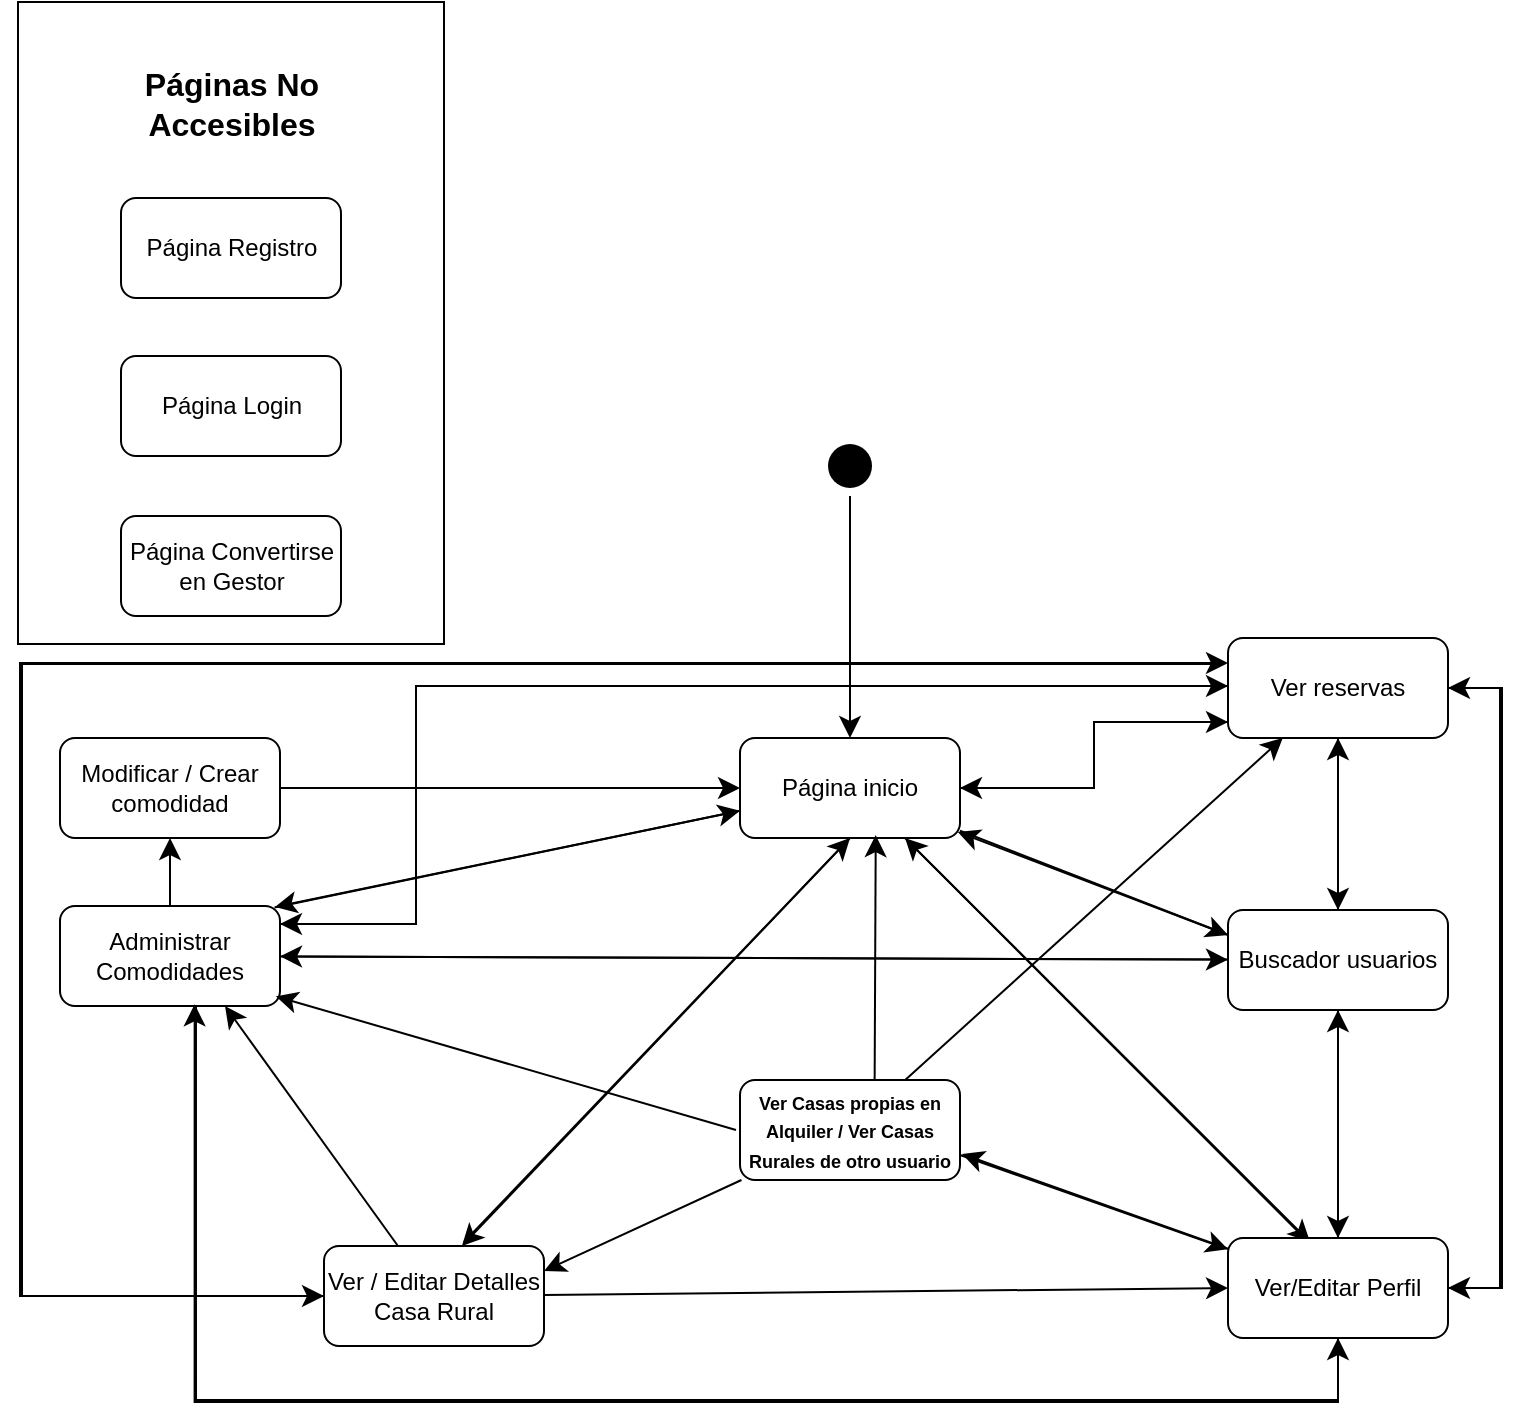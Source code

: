 <mxfile version="24.3.1" type="device">
  <diagram name="Página-1" id="odwVUHJU00kEWPwRS_iz">
    <mxGraphModel dx="2074" dy="2051" grid="0" gridSize="10" guides="1" tooltips="1" connect="1" arrows="1" fold="1" page="0" pageScale="1" pageWidth="827" pageHeight="1169" math="0" shadow="0">
      <root>
        <mxCell id="0" />
        <mxCell id="1" parent="0" />
        <mxCell id="msyZA52gmdJhK6XsZQX_-8" style="edgeStyle=none;curved=1;rounded=0;orthogonalLoop=1;jettySize=auto;html=1;entryX=0.5;entryY=0;entryDx=0;entryDy=0;fontSize=12;startSize=8;endSize=8;" parent="1" source="msyZA52gmdJhK6XsZQX_-1" target="msyZA52gmdJhK6XsZQX_-3" edge="1">
          <mxGeometry relative="1" as="geometry" />
        </mxCell>
        <mxCell id="msyZA52gmdJhK6XsZQX_-1" value="" style="ellipse;html=1;shape=startState;fillColor=#000000;strokeColor=none;" parent="1" vertex="1">
          <mxGeometry x="414" y="-334" width="30" height="30" as="geometry" />
        </mxCell>
        <mxCell id="msyZA52gmdJhK6XsZQX_-27" style="edgeStyle=none;curved=1;rounded=0;orthogonalLoop=1;jettySize=auto;html=1;entryX=0.627;entryY=0;entryDx=0;entryDy=0;fontSize=12;startSize=8;endSize=8;entryPerimeter=0;exitX=0.5;exitY=1;exitDx=0;exitDy=0;" parent="1" source="msyZA52gmdJhK6XsZQX_-3" target="msyZA52gmdJhK6XsZQX_-23" edge="1">
          <mxGeometry relative="1" as="geometry" />
        </mxCell>
        <mxCell id="msyZA52gmdJhK6XsZQX_-30" style="edgeStyle=none;curved=1;rounded=0;orthogonalLoop=1;jettySize=auto;html=1;entryX=0.373;entryY=0.04;entryDx=0;entryDy=0;fontSize=12;startSize=8;endSize=8;exitX=0.75;exitY=1;exitDx=0;exitDy=0;entryPerimeter=0;" parent="1" source="msyZA52gmdJhK6XsZQX_-3" target="msyZA52gmdJhK6XsZQX_-28" edge="1">
          <mxGeometry relative="1" as="geometry" />
        </mxCell>
        <mxCell id="msyZA52gmdJhK6XsZQX_-38" style="edgeStyle=none;curved=1;rounded=0;orthogonalLoop=1;jettySize=auto;html=1;entryX=0;entryY=0.25;entryDx=0;entryDy=0;fontSize=12;startSize=8;endSize=8;" parent="1" source="msyZA52gmdJhK6XsZQX_-3" target="msyZA52gmdJhK6XsZQX_-35" edge="1">
          <mxGeometry relative="1" as="geometry" />
        </mxCell>
        <mxCell id="msyZA52gmdJhK6XsZQX_-70" style="edgeStyle=orthogonalEdgeStyle;rounded=0;orthogonalLoop=1;jettySize=auto;html=1;fontSize=12;startSize=8;endSize=8;exitX=1;exitY=0.5;exitDx=0;exitDy=0;entryX=0.085;entryY=1.037;entryDx=0;entryDy=0;entryPerimeter=0;" parent="1" source="msyZA52gmdJhK6XsZQX_-3" edge="1">
          <mxGeometry relative="1" as="geometry">
            <mxPoint x="474.65" y="-167.85" as="sourcePoint" />
            <mxPoint x="618.0" y="-191.0" as="targetPoint" />
            <Array as="points">
              <mxPoint x="551" y="-158" />
              <mxPoint x="551" y="-191" />
            </Array>
          </mxGeometry>
        </mxCell>
        <mxCell id="2j-AMi9KaPL6b5V7sGCD-3" style="edgeStyle=none;curved=1;rounded=0;orthogonalLoop=1;jettySize=auto;html=1;entryX=0.977;entryY=0.009;entryDx=0;entryDy=0;fontSize=12;startSize=8;endSize=8;entryPerimeter=0;" edge="1" parent="1" source="msyZA52gmdJhK6XsZQX_-3" target="msyZA52gmdJhK6XsZQX_-42">
          <mxGeometry relative="1" as="geometry" />
        </mxCell>
        <mxCell id="msyZA52gmdJhK6XsZQX_-3" value="Página inicio" style="html=1;whiteSpace=wrap;rounded=1;" parent="1" vertex="1">
          <mxGeometry x="374" y="-183" width="110" height="50" as="geometry" />
        </mxCell>
        <mxCell id="msyZA52gmdJhK6XsZQX_-24" style="edgeStyle=none;curved=1;rounded=0;orthogonalLoop=1;jettySize=auto;html=1;entryX=0.5;entryY=1;entryDx=0;entryDy=0;fontSize=12;startSize=8;endSize=8;" parent="1" target="msyZA52gmdJhK6XsZQX_-3" edge="1">
          <mxGeometry relative="1" as="geometry">
            <mxPoint x="236" y="69" as="sourcePoint" />
          </mxGeometry>
        </mxCell>
        <mxCell id="msyZA52gmdJhK6XsZQX_-29" style="edgeStyle=none;curved=1;rounded=0;orthogonalLoop=1;jettySize=auto;html=1;entryX=0;entryY=0.5;entryDx=0;entryDy=0;fontSize=12;startSize=8;endSize=8;" parent="1" source="msyZA52gmdJhK6XsZQX_-23" target="msyZA52gmdJhK6XsZQX_-28" edge="1">
          <mxGeometry relative="1" as="geometry" />
        </mxCell>
        <mxCell id="msyZA52gmdJhK6XsZQX_-78" style="edgeStyle=elbowEdgeStyle;rounded=0;orthogonalLoop=1;jettySize=auto;html=1;fontSize=12;startSize=8;endSize=8;exitX=0;exitY=0.5;exitDx=0;exitDy=0;entryX=0;entryY=0.25;entryDx=0;entryDy=0;" parent="1" source="msyZA52gmdJhK6XsZQX_-23" target="msyZA52gmdJhK6XsZQX_-68" edge="1">
          <mxGeometry relative="1" as="geometry">
            <Array as="points">
              <mxPoint x="14" y="27" />
            </Array>
            <mxPoint x="617" y="-230" as="targetPoint" />
          </mxGeometry>
        </mxCell>
        <mxCell id="2j-AMi9KaPL6b5V7sGCD-5" style="edgeStyle=none;curved=1;rounded=0;orthogonalLoop=1;jettySize=auto;html=1;entryX=0.75;entryY=1;entryDx=0;entryDy=0;fontSize=12;startSize=8;endSize=8;" edge="1" parent="1" source="msyZA52gmdJhK6XsZQX_-23" target="msyZA52gmdJhK6XsZQX_-42">
          <mxGeometry relative="1" as="geometry" />
        </mxCell>
        <mxCell id="msyZA52gmdJhK6XsZQX_-23" value="Ver / Editar Detalles Casa Rural" style="html=1;whiteSpace=wrap;rounded=1;" parent="1" vertex="1">
          <mxGeometry x="166" y="71" width="110" height="50" as="geometry" />
        </mxCell>
        <mxCell id="msyZA52gmdJhK6XsZQX_-32" style="edgeStyle=none;curved=1;rounded=0;orthogonalLoop=1;jettySize=auto;html=1;fontSize=12;startSize=8;endSize=8;entryX=0.75;entryY=1;entryDx=0;entryDy=0;exitX=0.362;exitY=0.033;exitDx=0;exitDy=0;exitPerimeter=0;" parent="1" source="msyZA52gmdJhK6XsZQX_-28" target="msyZA52gmdJhK6XsZQX_-3" edge="1">
          <mxGeometry relative="1" as="geometry" />
        </mxCell>
        <mxCell id="msyZA52gmdJhK6XsZQX_-41" style="edgeStyle=none;curved=1;rounded=0;orthogonalLoop=1;jettySize=auto;html=1;fontSize=12;startSize=8;endSize=8;" parent="1" source="msyZA52gmdJhK6XsZQX_-28" target="msyZA52gmdJhK6XsZQX_-35" edge="1">
          <mxGeometry relative="1" as="geometry" />
        </mxCell>
        <mxCell id="msyZA52gmdJhK6XsZQX_-53" style="edgeStyle=none;curved=1;rounded=0;orthogonalLoop=1;jettySize=auto;html=1;fontSize=12;startSize=8;endSize=8;" parent="1" source="msyZA52gmdJhK6XsZQX_-28" edge="1">
          <mxGeometry relative="1" as="geometry">
            <mxPoint x="485" y="25" as="targetPoint" />
          </mxGeometry>
        </mxCell>
        <mxCell id="msyZA52gmdJhK6XsZQX_-76" style="edgeStyle=elbowEdgeStyle;rounded=0;orthogonalLoop=1;jettySize=auto;html=1;entryX=1;entryY=0.5;entryDx=0;entryDy=0;fontSize=12;startSize=8;endSize=8;" parent="1" source="msyZA52gmdJhK6XsZQX_-28" target="msyZA52gmdJhK6XsZQX_-68" edge="1">
          <mxGeometry relative="1" as="geometry">
            <Array as="points">
              <mxPoint x="754" y="-57" />
            </Array>
          </mxGeometry>
        </mxCell>
        <mxCell id="msyZA52gmdJhK6XsZQX_-28" value="Ver/Editar Perfil" style="html=1;whiteSpace=wrap;rounded=1;" parent="1" vertex="1">
          <mxGeometry x="618" y="67" width="110" height="50" as="geometry" />
        </mxCell>
        <mxCell id="msyZA52gmdJhK6XsZQX_-39" style="edgeStyle=none;curved=1;rounded=0;orthogonalLoop=1;jettySize=auto;html=1;fontSize=12;startSize=8;endSize=8;entryX=0.99;entryY=0.94;entryDx=0;entryDy=0;entryPerimeter=0;exitX=0;exitY=0.25;exitDx=0;exitDy=0;" parent="1" edge="1" target="msyZA52gmdJhK6XsZQX_-3" source="msyZA52gmdJhK6XsZQX_-35">
          <mxGeometry relative="1" as="geometry">
            <mxPoint x="751" y="-76.462" as="sourcePoint" />
            <mxPoint x="485" y="-145" as="targetPoint" />
          </mxGeometry>
        </mxCell>
        <mxCell id="msyZA52gmdJhK6XsZQX_-40" style="edgeStyle=none;curved=1;rounded=0;orthogonalLoop=1;jettySize=auto;html=1;fontSize=12;startSize=8;endSize=8;" parent="1" source="msyZA52gmdJhK6XsZQX_-35" target="msyZA52gmdJhK6XsZQX_-28" edge="1">
          <mxGeometry relative="1" as="geometry" />
        </mxCell>
        <mxCell id="msyZA52gmdJhK6XsZQX_-46" style="edgeStyle=none;curved=1;rounded=0;orthogonalLoop=1;jettySize=auto;html=1;fontSize=12;startSize=8;endSize=8;" parent="1" source="msyZA52gmdJhK6XsZQX_-35" target="msyZA52gmdJhK6XsZQX_-42" edge="1">
          <mxGeometry relative="1" as="geometry" />
        </mxCell>
        <mxCell id="msyZA52gmdJhK6XsZQX_-35" value="Buscador usuarios" style="html=1;whiteSpace=wrap;rounded=1;" parent="1" vertex="1">
          <mxGeometry x="618" y="-97" width="110" height="50" as="geometry" />
        </mxCell>
        <mxCell id="msyZA52gmdJhK6XsZQX_-45" style="edgeStyle=none;curved=1;rounded=0;orthogonalLoop=1;jettySize=auto;html=1;fontSize=12;startSize=8;endSize=8;" parent="1" source="msyZA52gmdJhK6XsZQX_-42" target="msyZA52gmdJhK6XsZQX_-35" edge="1">
          <mxGeometry relative="1" as="geometry" />
        </mxCell>
        <mxCell id="msyZA52gmdJhK6XsZQX_-48" style="edgeStyle=orthogonalEdgeStyle;rounded=0;orthogonalLoop=1;jettySize=auto;html=1;fontSize=12;startSize=8;endSize=8;exitX=0.618;exitY=1.003;exitDx=0;exitDy=0;exitPerimeter=0;entryX=0.5;entryY=1;entryDx=0;entryDy=0;" parent="1" source="msyZA52gmdJhK6XsZQX_-42" target="msyZA52gmdJhK6XsZQX_-28" edge="1">
          <mxGeometry relative="1" as="geometry">
            <mxPoint x="182" y="206" as="sourcePoint" />
            <mxPoint x="656" y="332.34" as="targetPoint" />
            <Array as="points">
              <mxPoint x="102" y="148" />
              <mxPoint x="673" y="148" />
            </Array>
          </mxGeometry>
        </mxCell>
        <mxCell id="msyZA52gmdJhK6XsZQX_-66" style="edgeStyle=none;curved=1;rounded=0;orthogonalLoop=1;jettySize=auto;html=1;entryX=0.5;entryY=1;entryDx=0;entryDy=0;fontSize=12;startSize=8;endSize=8;" parent="1" source="msyZA52gmdJhK6XsZQX_-42" target="msyZA52gmdJhK6XsZQX_-64" edge="1">
          <mxGeometry relative="1" as="geometry" />
        </mxCell>
        <mxCell id="msyZA52gmdJhK6XsZQX_-80" style="edgeStyle=elbowEdgeStyle;rounded=0;orthogonalLoop=1;jettySize=auto;html=1;fontSize=12;startSize=8;endSize=8;exitX=1;exitY=0;exitDx=0;exitDy=0;" parent="1" edge="1">
          <mxGeometry relative="1" as="geometry">
            <mxPoint x="144" y="-90" as="sourcePoint" />
            <mxPoint x="618" y="-209" as="targetPoint" />
            <Array as="points">
              <mxPoint x="212" y="-139" />
            </Array>
          </mxGeometry>
        </mxCell>
        <mxCell id="2j-AMi9KaPL6b5V7sGCD-4" style="edgeStyle=none;curved=1;rounded=0;orthogonalLoop=1;jettySize=auto;html=1;fontSize=12;startSize=8;endSize=8;exitX=0.975;exitY=0.014;exitDx=0;exitDy=0;exitPerimeter=0;" edge="1" parent="1" source="msyZA52gmdJhK6XsZQX_-42" target="msyZA52gmdJhK6XsZQX_-3">
          <mxGeometry relative="1" as="geometry" />
        </mxCell>
        <mxCell id="msyZA52gmdJhK6XsZQX_-42" value="Administrar Comodidades" style="html=1;whiteSpace=wrap;rounded=1;" parent="1" vertex="1">
          <mxGeometry x="34" y="-99" width="110" height="50" as="geometry" />
        </mxCell>
        <mxCell id="msyZA52gmdJhK6XsZQX_-50" style="edgeStyle=orthogonalEdgeStyle;rounded=0;orthogonalLoop=1;jettySize=auto;html=1;fontSize=12;startSize=8;endSize=8;entryX=0.612;entryY=0.983;entryDx=0;entryDy=0;exitX=0.5;exitY=1;exitDx=0;exitDy=0;entryPerimeter=0;" parent="1" source="msyZA52gmdJhK6XsZQX_-28" target="msyZA52gmdJhK6XsZQX_-42" edge="1">
          <mxGeometry relative="1" as="geometry">
            <mxPoint x="693" y="143.34" as="sourcePoint" />
            <mxPoint x="219" y="17" as="targetPoint" />
            <Array as="points">
              <mxPoint x="673" y="149" />
              <mxPoint x="101" y="149" />
            </Array>
          </mxGeometry>
        </mxCell>
        <mxCell id="msyZA52gmdJhK6XsZQX_-52" style="edgeStyle=none;curved=1;rounded=0;orthogonalLoop=1;jettySize=auto;html=1;fontSize=12;startSize=8;endSize=8;exitX=1;exitY=0.75;exitDx=0;exitDy=0;" parent="1" source="msyZA52gmdJhK6XsZQX_-51" target="msyZA52gmdJhK6XsZQX_-28" edge="1">
          <mxGeometry relative="1" as="geometry" />
        </mxCell>
        <mxCell id="msyZA52gmdJhK6XsZQX_-54" style="edgeStyle=none;curved=1;rounded=0;orthogonalLoop=1;jettySize=auto;html=1;entryX=1;entryY=0.25;entryDx=0;entryDy=0;fontSize=12;startSize=8;endSize=8;" parent="1" source="msyZA52gmdJhK6XsZQX_-51" target="msyZA52gmdJhK6XsZQX_-23" edge="1">
          <mxGeometry relative="1" as="geometry" />
        </mxCell>
        <mxCell id="msyZA52gmdJhK6XsZQX_-82" style="edgeStyle=none;curved=1;rounded=0;orthogonalLoop=1;jettySize=auto;html=1;fontSize=12;startSize=8;endSize=8;" parent="1" source="msyZA52gmdJhK6XsZQX_-51" target="msyZA52gmdJhK6XsZQX_-68" edge="1">
          <mxGeometry relative="1" as="geometry" />
        </mxCell>
        <mxCell id="-O1WCtpbnKnp9MO-WSxZ-2" style="edgeStyle=none;curved=1;rounded=0;orthogonalLoop=1;jettySize=auto;html=1;fontSize=12;startSize=8;endSize=8;entryX=0.981;entryY=0.903;entryDx=0;entryDy=0;entryPerimeter=0;" parent="1" target="msyZA52gmdJhK6XsZQX_-42" edge="1">
          <mxGeometry relative="1" as="geometry">
            <mxPoint x="372" y="13" as="sourcePoint" />
            <mxPoint x="170" y="-58" as="targetPoint" />
          </mxGeometry>
        </mxCell>
        <mxCell id="msyZA52gmdJhK6XsZQX_-51" value="&lt;font style=&quot;font-size: 9px;&quot;&gt;&lt;b&gt;Ver Casas propias en Alquiler / Ver Casas Rurales de otro usuario&lt;/b&gt;&lt;/font&gt;" style="html=1;whiteSpace=wrap;rounded=1;" parent="1" vertex="1">
          <mxGeometry x="374" y="-12" width="110" height="50" as="geometry" />
        </mxCell>
        <mxCell id="msyZA52gmdJhK6XsZQX_-58" style="edgeStyle=none;curved=1;rounded=0;orthogonalLoop=1;jettySize=auto;html=1;entryX=0.617;entryY=0.971;entryDx=0;entryDy=0;entryPerimeter=0;fontSize=12;startSize=8;endSize=8;exitX=0.612;exitY=0.009;exitDx=0;exitDy=0;exitPerimeter=0;" parent="1" source="msyZA52gmdJhK6XsZQX_-51" target="msyZA52gmdJhK6XsZQX_-3" edge="1">
          <mxGeometry relative="1" as="geometry" />
        </mxCell>
        <mxCell id="msyZA52gmdJhK6XsZQX_-67" style="edgeStyle=none;curved=1;rounded=0;orthogonalLoop=1;jettySize=auto;html=1;entryX=0;entryY=0.5;entryDx=0;entryDy=0;fontSize=12;startSize=8;endSize=8;" parent="1" source="msyZA52gmdJhK6XsZQX_-64" target="msyZA52gmdJhK6XsZQX_-3" edge="1">
          <mxGeometry relative="1" as="geometry" />
        </mxCell>
        <mxCell id="msyZA52gmdJhK6XsZQX_-64" value="Modificar / Crear comodidad" style="html=1;whiteSpace=wrap;rounded=1;" parent="1" vertex="1">
          <mxGeometry x="34" y="-183" width="110" height="50" as="geometry" />
        </mxCell>
        <mxCell id="msyZA52gmdJhK6XsZQX_-69" style="edgeStyle=orthogonalEdgeStyle;rounded=0;orthogonalLoop=1;jettySize=auto;html=1;entryX=1;entryY=0.5;entryDx=0;entryDy=0;fontSize=12;startSize=8;endSize=8;" parent="1" source="msyZA52gmdJhK6XsZQX_-68" target="msyZA52gmdJhK6XsZQX_-3" edge="1">
          <mxGeometry relative="1" as="geometry">
            <Array as="points">
              <mxPoint x="551" y="-191" />
              <mxPoint x="551" y="-158" />
            </Array>
          </mxGeometry>
        </mxCell>
        <mxCell id="msyZA52gmdJhK6XsZQX_-71" style="edgeStyle=none;curved=1;rounded=0;orthogonalLoop=1;jettySize=auto;html=1;entryX=0.5;entryY=0;entryDx=0;entryDy=0;fontSize=12;startSize=8;endSize=8;" parent="1" source="msyZA52gmdJhK6XsZQX_-68" target="msyZA52gmdJhK6XsZQX_-35" edge="1">
          <mxGeometry relative="1" as="geometry" />
        </mxCell>
        <mxCell id="msyZA52gmdJhK6XsZQX_-75" style="edgeStyle=elbowEdgeStyle;rounded=0;orthogonalLoop=1;jettySize=auto;html=1;entryX=1;entryY=0.5;entryDx=0;entryDy=0;fontSize=12;startSize=8;endSize=8;" parent="1" source="msyZA52gmdJhK6XsZQX_-68" target="msyZA52gmdJhK6XsZQX_-28" edge="1">
          <mxGeometry relative="1" as="geometry">
            <Array as="points">
              <mxPoint x="755" y="-60" />
            </Array>
          </mxGeometry>
        </mxCell>
        <mxCell id="msyZA52gmdJhK6XsZQX_-77" style="edgeStyle=elbowEdgeStyle;rounded=0;orthogonalLoop=1;jettySize=auto;html=1;entryX=0;entryY=0.5;entryDx=0;entryDy=0;fontSize=12;startSize=8;endSize=8;" parent="1" target="msyZA52gmdJhK6XsZQX_-23" edge="1">
          <mxGeometry relative="1" as="geometry">
            <Array as="points">
              <mxPoint x="15" y="7" />
            </Array>
            <mxPoint x="616" y="-220" as="sourcePoint" />
          </mxGeometry>
        </mxCell>
        <mxCell id="msyZA52gmdJhK6XsZQX_-79" style="edgeStyle=orthogonalEdgeStyle;rounded=0;orthogonalLoop=1;jettySize=auto;html=1;entryX=1;entryY=0;entryDx=0;entryDy=0;fontSize=12;startSize=8;endSize=8;" parent="1" edge="1">
          <mxGeometry relative="1" as="geometry">
            <Array as="points">
              <mxPoint x="212" y="-209" />
              <mxPoint x="212" y="-90" />
            </Array>
            <mxPoint x="618" y="-209" as="sourcePoint" />
            <mxPoint x="144" y="-90" as="targetPoint" />
          </mxGeometry>
        </mxCell>
        <mxCell id="msyZA52gmdJhK6XsZQX_-68" value="Ver reservas" style="html=1;whiteSpace=wrap;rounded=1;" parent="1" vertex="1">
          <mxGeometry x="618" y="-233" width="110" height="50" as="geometry" />
        </mxCell>
        <mxCell id="msyZA52gmdJhK6XsZQX_-72" style="edgeStyle=none;curved=1;rounded=0;orthogonalLoop=1;jettySize=auto;html=1;entryX=0.5;entryY=1;entryDx=0;entryDy=0;fontSize=12;startSize=8;endSize=8;exitX=0.5;exitY=0;exitDx=0;exitDy=0;" parent="1" source="msyZA52gmdJhK6XsZQX_-35" target="msyZA52gmdJhK6XsZQX_-68" edge="1">
          <mxGeometry relative="1" as="geometry">
            <mxPoint x="756" y="-87" as="sourcePoint" />
          </mxGeometry>
        </mxCell>
        <mxCell id="-O1WCtpbnKnp9MO-WSxZ-5" value="&lt;div&gt;&lt;br/&gt;&lt;/div&gt;" style="rounded=0;whiteSpace=wrap;html=1;rotation=90;" parent="1" vertex="1">
          <mxGeometry x="-41" y="-497" width="321" height="213" as="geometry" />
        </mxCell>
        <mxCell id="msyZA52gmdJhK6XsZQX_-10" value="Página Login" style="html=1;whiteSpace=wrap;rounded=1;" parent="1" vertex="1">
          <mxGeometry x="64.5" y="-374" width="110" height="50" as="geometry" />
        </mxCell>
        <mxCell id="msyZA52gmdJhK6XsZQX_-11" value="Página Registro" style="html=1;whiteSpace=wrap;rounded=1;" parent="1" vertex="1">
          <mxGeometry x="64.5" y="-453" width="110" height="50" as="geometry" />
        </mxCell>
        <mxCell id="-O1WCtpbnKnp9MO-WSxZ-6" value="&lt;b&gt;Páginas No Accesibles&lt;/b&gt;" style="text;html=1;align=center;verticalAlign=middle;whiteSpace=wrap;rounded=0;fontSize=16;" parent="1" vertex="1">
          <mxGeometry x="58.5" y="-515" width="122" height="30" as="geometry" />
        </mxCell>
        <mxCell id="2j-AMi9KaPL6b5V7sGCD-2" value="Página Convertirse en Gestor" style="html=1;whiteSpace=wrap;rounded=1;" vertex="1" parent="1">
          <mxGeometry x="64.5" y="-294" width="110" height="50" as="geometry" />
        </mxCell>
      </root>
    </mxGraphModel>
  </diagram>
</mxfile>
